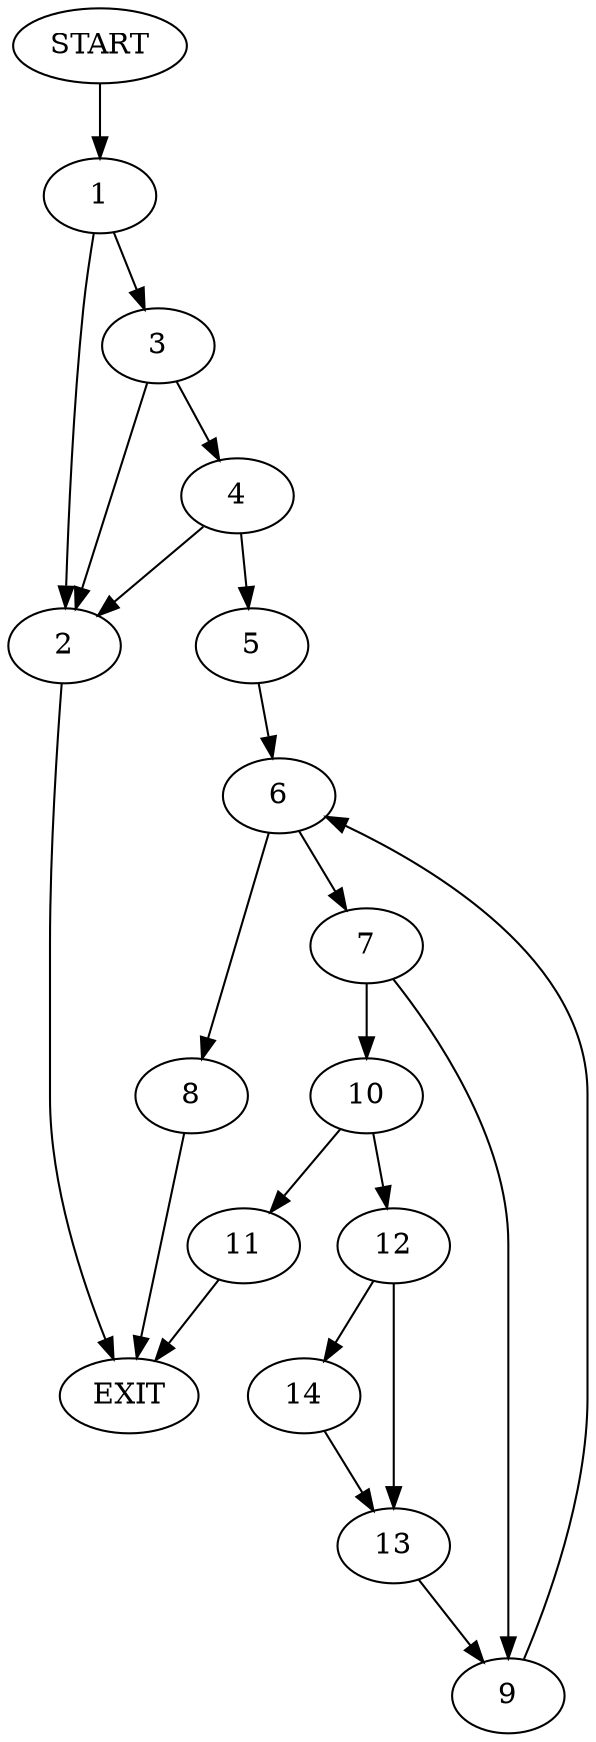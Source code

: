 digraph {
0 [label="START"]
15 [label="EXIT"]
0 -> 1
1 -> 2
1 -> 3
3 -> 4
3 -> 2
2 -> 15
4 -> 2
4 -> 5
5 -> 6
6 -> 7
6 -> 8
8 -> 15
7 -> 9
7 -> 10
10 -> 11
10 -> 12
9 -> 6
12 -> 13
12 -> 14
11 -> 15
14 -> 13
13 -> 9
}
